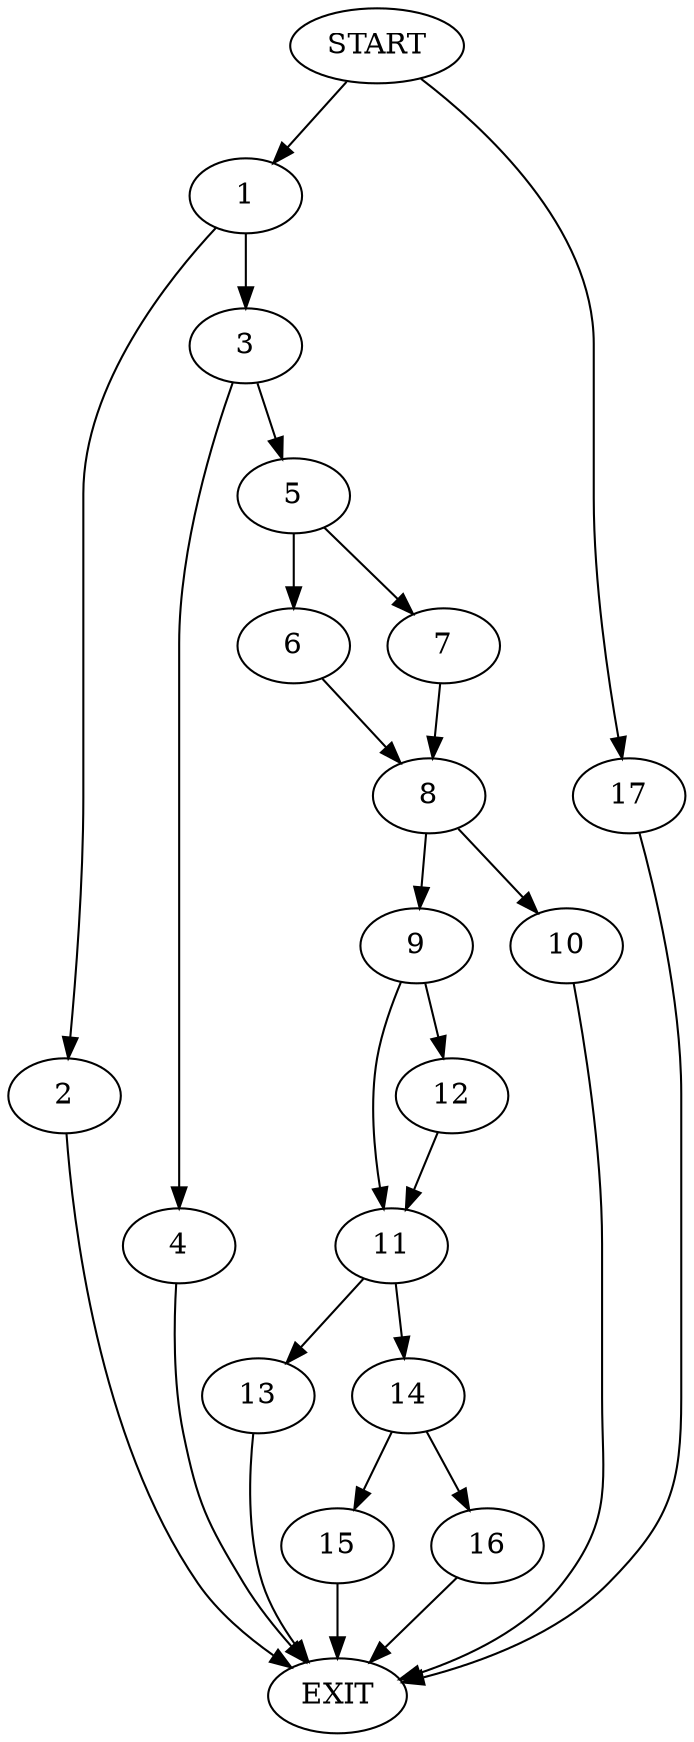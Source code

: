 digraph {
0 [label="START"]
18 [label="EXIT"]
0 -> 1
1 -> 2
1 -> 3
3 -> 4
3 -> 5
2 -> 18
4 -> 18
5 -> 6
5 -> 7
7 -> 8
6 -> 8
8 -> 9
8 -> 10
10 -> 18
9 -> 11
9 -> 12
11 -> 13
11 -> 14
12 -> 11
13 -> 18
14 -> 15
14 -> 16
15 -> 18
16 -> 18
0 -> 17
17 -> 18
}
